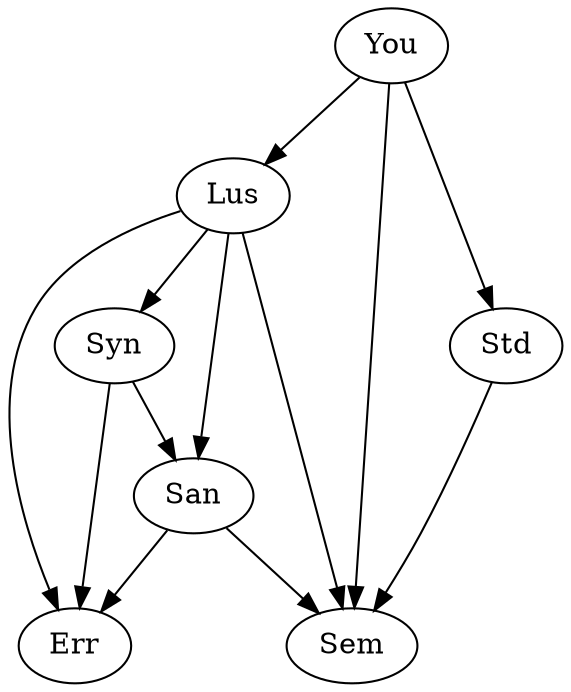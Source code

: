 digraph {
    San -> {Sem Err};
    Lus -> {Syn San Sem Err};
    Std -> Sem;
    Syn -> {Err San};
    You -> {Lus Sem Std};
}
